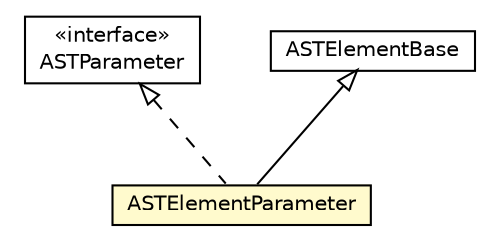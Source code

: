 #!/usr/local/bin/dot
#
# Class diagram 
# Generated by UMLGraph version 5.1 (http://www.umlgraph.org/)
#

digraph G {
	edge [fontname="Helvetica",fontsize=10,labelfontname="Helvetica",labelfontsize=10];
	node [fontname="Helvetica",fontsize=10,shape=plaintext];
	nodesep=0.25;
	ranksep=0.5;
	// org.androidtransfuse.adapter.ASTParameter
	c73547 [label=<<table title="org.androidtransfuse.adapter.ASTParameter" border="0" cellborder="1" cellspacing="0" cellpadding="2" port="p" href="../ASTParameter.html">
		<tr><td><table border="0" cellspacing="0" cellpadding="1">
<tr><td align="center" balign="center"> &#171;interface&#187; </td></tr>
<tr><td align="center" balign="center"> ASTParameter </td></tr>
		</table></td></tr>
		</table>>, fontname="Helvetica", fontcolor="black", fontsize=10.0];
	// org.androidtransfuse.adapter.element.ASTElementBase
	c73562 [label=<<table title="org.androidtransfuse.adapter.element.ASTElementBase" border="0" cellborder="1" cellspacing="0" cellpadding="2" port="p" href="./ASTElementBase.html">
		<tr><td><table border="0" cellspacing="0" cellpadding="1">
<tr><td align="center" balign="center"> ASTElementBase </td></tr>
		</table></td></tr>
		</table>>, fontname="Helvetica", fontcolor="black", fontsize=10.0];
	// org.androidtransfuse.adapter.element.ASTElementParameter
	c73568 [label=<<table title="org.androidtransfuse.adapter.element.ASTElementParameter" border="0" cellborder="1" cellspacing="0" cellpadding="2" port="p" bgcolor="lemonChiffon" href="./ASTElementParameter.html">
		<tr><td><table border="0" cellspacing="0" cellpadding="1">
<tr><td align="center" balign="center"> ASTElementParameter </td></tr>
		</table></td></tr>
		</table>>, fontname="Helvetica", fontcolor="black", fontsize=10.0];
	//org.androidtransfuse.adapter.element.ASTElementParameter extends org.androidtransfuse.adapter.element.ASTElementBase
	c73562:p -> c73568:p [dir=back,arrowtail=empty];
	//org.androidtransfuse.adapter.element.ASTElementParameter implements org.androidtransfuse.adapter.ASTParameter
	c73547:p -> c73568:p [dir=back,arrowtail=empty,style=dashed];
}

